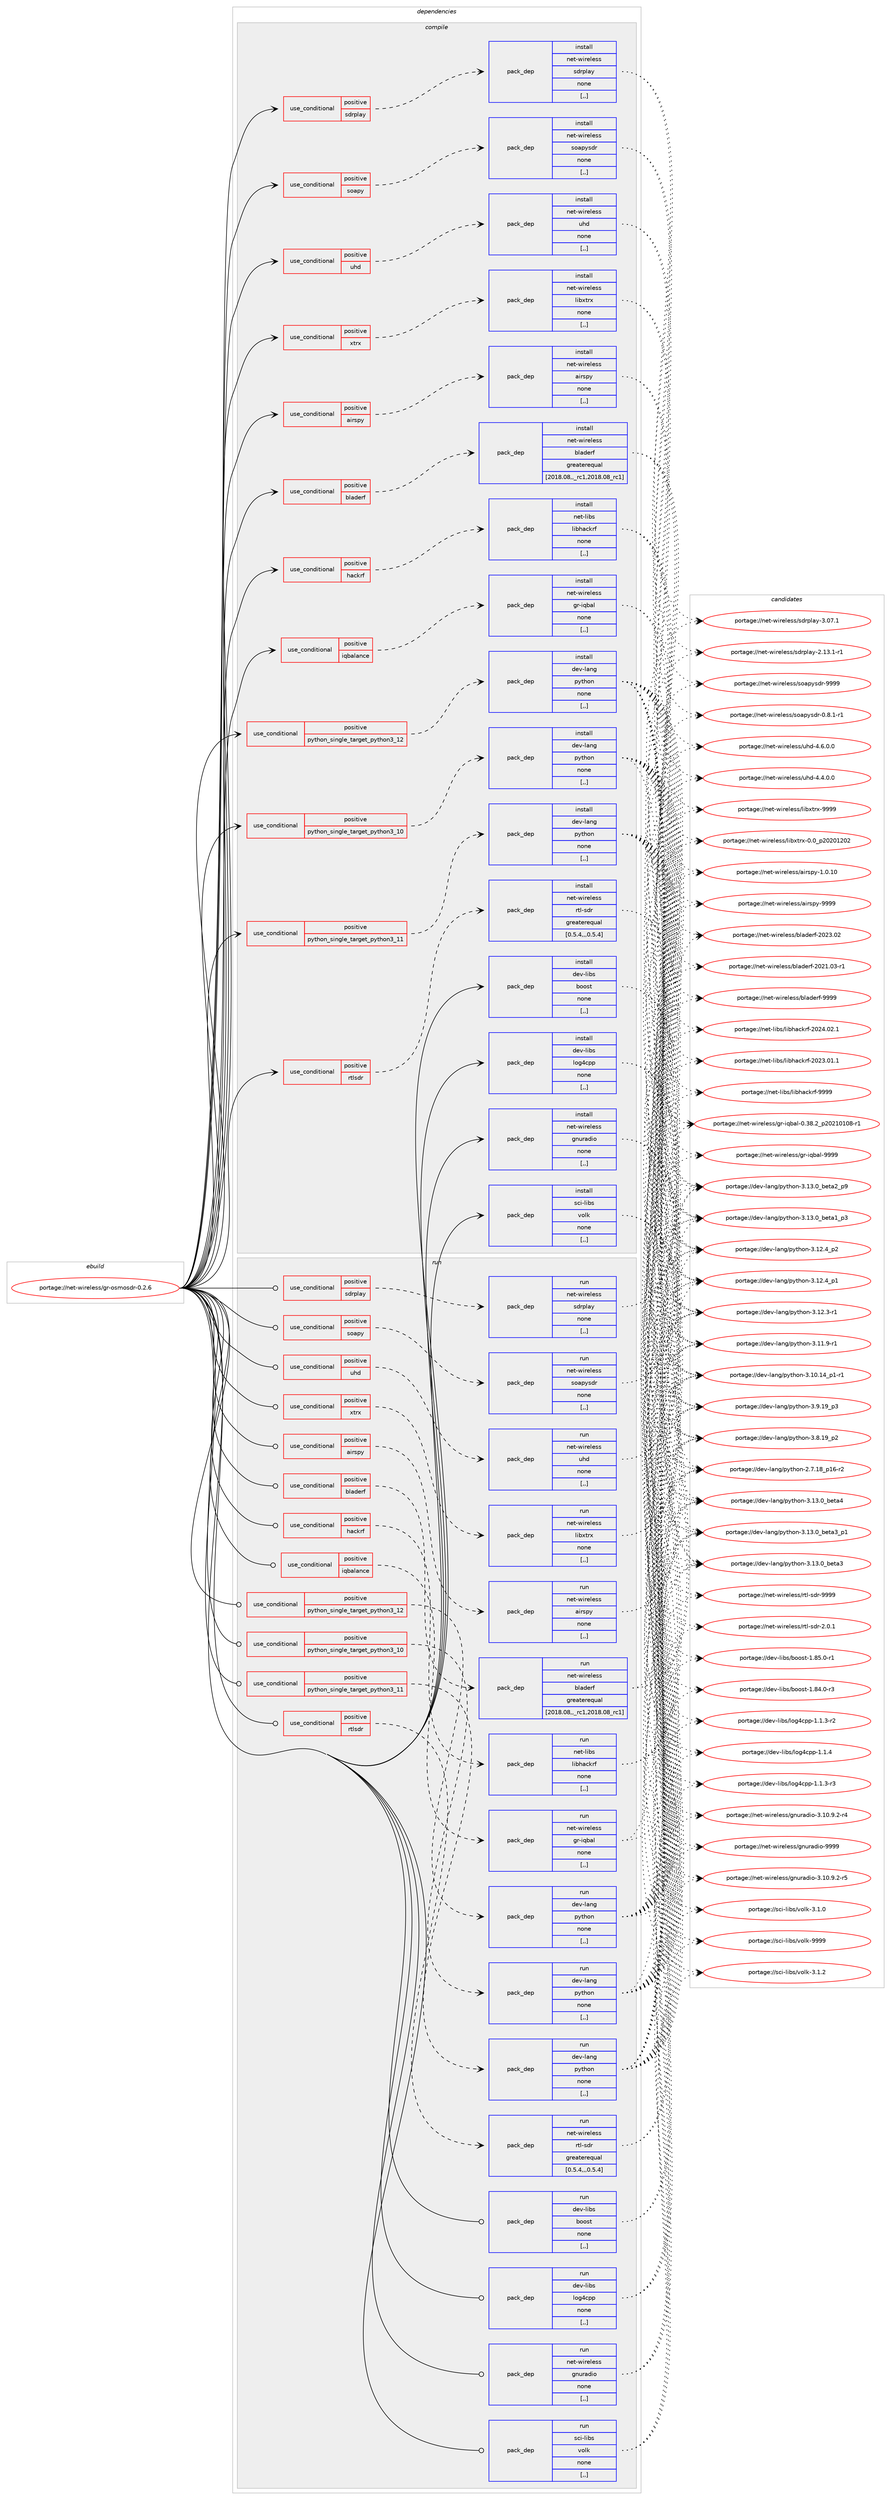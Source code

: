 digraph prolog {

# *************
# Graph options
# *************

newrank=true;
concentrate=true;
compound=true;
graph [rankdir=LR,fontname=Helvetica,fontsize=10,ranksep=1.5];#, ranksep=2.5, nodesep=0.2];
edge  [arrowhead=vee];
node  [fontname=Helvetica,fontsize=10];

# **********
# The ebuild
# **********

subgraph cluster_leftcol {
color=gray;
label=<<i>ebuild</i>>;
id [label="portage://net-wireless/gr-osmosdr-0.2.6", color=red, width=4, href="../net-wireless/gr-osmosdr-0.2.6.svg"];
}

# ****************
# The dependencies
# ****************

subgraph cluster_midcol {
color=gray;
label=<<i>dependencies</i>>;
subgraph cluster_compile {
fillcolor="#eeeeee";
style=filled;
label=<<i>compile</i>>;
subgraph cond103022 {
dependency388949 [label=<<TABLE BORDER="0" CELLBORDER="1" CELLSPACING="0" CELLPADDING="4"><TR><TD ROWSPAN="3" CELLPADDING="10">use_conditional</TD></TR><TR><TD>positive</TD></TR><TR><TD>airspy</TD></TR></TABLE>>, shape=none, color=red];
subgraph pack283136 {
dependency388950 [label=<<TABLE BORDER="0" CELLBORDER="1" CELLSPACING="0" CELLPADDING="4" WIDTH="220"><TR><TD ROWSPAN="6" CELLPADDING="30">pack_dep</TD></TR><TR><TD WIDTH="110">install</TD></TR><TR><TD>net-wireless</TD></TR><TR><TD>airspy</TD></TR><TR><TD>none</TD></TR><TR><TD>[,,]</TD></TR></TABLE>>, shape=none, color=blue];
}
dependency388949:e -> dependency388950:w [weight=20,style="dashed",arrowhead="vee"];
}
id:e -> dependency388949:w [weight=20,style="solid",arrowhead="vee"];
subgraph cond103023 {
dependency388951 [label=<<TABLE BORDER="0" CELLBORDER="1" CELLSPACING="0" CELLPADDING="4"><TR><TD ROWSPAN="3" CELLPADDING="10">use_conditional</TD></TR><TR><TD>positive</TD></TR><TR><TD>bladerf</TD></TR></TABLE>>, shape=none, color=red];
subgraph pack283137 {
dependency388952 [label=<<TABLE BORDER="0" CELLBORDER="1" CELLSPACING="0" CELLPADDING="4" WIDTH="220"><TR><TD ROWSPAN="6" CELLPADDING="30">pack_dep</TD></TR><TR><TD WIDTH="110">install</TD></TR><TR><TD>net-wireless</TD></TR><TR><TD>bladerf</TD></TR><TR><TD>greaterequal</TD></TR><TR><TD>[2018.08,,_rc1,2018.08_rc1]</TD></TR></TABLE>>, shape=none, color=blue];
}
dependency388951:e -> dependency388952:w [weight=20,style="dashed",arrowhead="vee"];
}
id:e -> dependency388951:w [weight=20,style="solid",arrowhead="vee"];
subgraph cond103024 {
dependency388953 [label=<<TABLE BORDER="0" CELLBORDER="1" CELLSPACING="0" CELLPADDING="4"><TR><TD ROWSPAN="3" CELLPADDING="10">use_conditional</TD></TR><TR><TD>positive</TD></TR><TR><TD>hackrf</TD></TR></TABLE>>, shape=none, color=red];
subgraph pack283138 {
dependency388954 [label=<<TABLE BORDER="0" CELLBORDER="1" CELLSPACING="0" CELLPADDING="4" WIDTH="220"><TR><TD ROWSPAN="6" CELLPADDING="30">pack_dep</TD></TR><TR><TD WIDTH="110">install</TD></TR><TR><TD>net-libs</TD></TR><TR><TD>libhackrf</TD></TR><TR><TD>none</TD></TR><TR><TD>[,,]</TD></TR></TABLE>>, shape=none, color=blue];
}
dependency388953:e -> dependency388954:w [weight=20,style="dashed",arrowhead="vee"];
}
id:e -> dependency388953:w [weight=20,style="solid",arrowhead="vee"];
subgraph cond103025 {
dependency388955 [label=<<TABLE BORDER="0" CELLBORDER="1" CELLSPACING="0" CELLPADDING="4"><TR><TD ROWSPAN="3" CELLPADDING="10">use_conditional</TD></TR><TR><TD>positive</TD></TR><TR><TD>iqbalance</TD></TR></TABLE>>, shape=none, color=red];
subgraph pack283139 {
dependency388956 [label=<<TABLE BORDER="0" CELLBORDER="1" CELLSPACING="0" CELLPADDING="4" WIDTH="220"><TR><TD ROWSPAN="6" CELLPADDING="30">pack_dep</TD></TR><TR><TD WIDTH="110">install</TD></TR><TR><TD>net-wireless</TD></TR><TR><TD>gr-iqbal</TD></TR><TR><TD>none</TD></TR><TR><TD>[,,]</TD></TR></TABLE>>, shape=none, color=blue];
}
dependency388955:e -> dependency388956:w [weight=20,style="dashed",arrowhead="vee"];
}
id:e -> dependency388955:w [weight=20,style="solid",arrowhead="vee"];
subgraph cond103026 {
dependency388957 [label=<<TABLE BORDER="0" CELLBORDER="1" CELLSPACING="0" CELLPADDING="4"><TR><TD ROWSPAN="3" CELLPADDING="10">use_conditional</TD></TR><TR><TD>positive</TD></TR><TR><TD>python_single_target_python3_10</TD></TR></TABLE>>, shape=none, color=red];
subgraph pack283140 {
dependency388958 [label=<<TABLE BORDER="0" CELLBORDER="1" CELLSPACING="0" CELLPADDING="4" WIDTH="220"><TR><TD ROWSPAN="6" CELLPADDING="30">pack_dep</TD></TR><TR><TD WIDTH="110">install</TD></TR><TR><TD>dev-lang</TD></TR><TR><TD>python</TD></TR><TR><TD>none</TD></TR><TR><TD>[,,]</TD></TR></TABLE>>, shape=none, color=blue];
}
dependency388957:e -> dependency388958:w [weight=20,style="dashed",arrowhead="vee"];
}
id:e -> dependency388957:w [weight=20,style="solid",arrowhead="vee"];
subgraph cond103027 {
dependency388959 [label=<<TABLE BORDER="0" CELLBORDER="1" CELLSPACING="0" CELLPADDING="4"><TR><TD ROWSPAN="3" CELLPADDING="10">use_conditional</TD></TR><TR><TD>positive</TD></TR><TR><TD>python_single_target_python3_11</TD></TR></TABLE>>, shape=none, color=red];
subgraph pack283141 {
dependency388960 [label=<<TABLE BORDER="0" CELLBORDER="1" CELLSPACING="0" CELLPADDING="4" WIDTH="220"><TR><TD ROWSPAN="6" CELLPADDING="30">pack_dep</TD></TR><TR><TD WIDTH="110">install</TD></TR><TR><TD>dev-lang</TD></TR><TR><TD>python</TD></TR><TR><TD>none</TD></TR><TR><TD>[,,]</TD></TR></TABLE>>, shape=none, color=blue];
}
dependency388959:e -> dependency388960:w [weight=20,style="dashed",arrowhead="vee"];
}
id:e -> dependency388959:w [weight=20,style="solid",arrowhead="vee"];
subgraph cond103028 {
dependency388961 [label=<<TABLE BORDER="0" CELLBORDER="1" CELLSPACING="0" CELLPADDING="4"><TR><TD ROWSPAN="3" CELLPADDING="10">use_conditional</TD></TR><TR><TD>positive</TD></TR><TR><TD>python_single_target_python3_12</TD></TR></TABLE>>, shape=none, color=red];
subgraph pack283142 {
dependency388962 [label=<<TABLE BORDER="0" CELLBORDER="1" CELLSPACING="0" CELLPADDING="4" WIDTH="220"><TR><TD ROWSPAN="6" CELLPADDING="30">pack_dep</TD></TR><TR><TD WIDTH="110">install</TD></TR><TR><TD>dev-lang</TD></TR><TR><TD>python</TD></TR><TR><TD>none</TD></TR><TR><TD>[,,]</TD></TR></TABLE>>, shape=none, color=blue];
}
dependency388961:e -> dependency388962:w [weight=20,style="dashed",arrowhead="vee"];
}
id:e -> dependency388961:w [weight=20,style="solid",arrowhead="vee"];
subgraph cond103029 {
dependency388963 [label=<<TABLE BORDER="0" CELLBORDER="1" CELLSPACING="0" CELLPADDING="4"><TR><TD ROWSPAN="3" CELLPADDING="10">use_conditional</TD></TR><TR><TD>positive</TD></TR><TR><TD>rtlsdr</TD></TR></TABLE>>, shape=none, color=red];
subgraph pack283143 {
dependency388964 [label=<<TABLE BORDER="0" CELLBORDER="1" CELLSPACING="0" CELLPADDING="4" WIDTH="220"><TR><TD ROWSPAN="6" CELLPADDING="30">pack_dep</TD></TR><TR><TD WIDTH="110">install</TD></TR><TR><TD>net-wireless</TD></TR><TR><TD>rtl-sdr</TD></TR><TR><TD>greaterequal</TD></TR><TR><TD>[0.5.4,,,0.5.4]</TD></TR></TABLE>>, shape=none, color=blue];
}
dependency388963:e -> dependency388964:w [weight=20,style="dashed",arrowhead="vee"];
}
id:e -> dependency388963:w [weight=20,style="solid",arrowhead="vee"];
subgraph cond103030 {
dependency388965 [label=<<TABLE BORDER="0" CELLBORDER="1" CELLSPACING="0" CELLPADDING="4"><TR><TD ROWSPAN="3" CELLPADDING="10">use_conditional</TD></TR><TR><TD>positive</TD></TR><TR><TD>sdrplay</TD></TR></TABLE>>, shape=none, color=red];
subgraph pack283144 {
dependency388966 [label=<<TABLE BORDER="0" CELLBORDER="1" CELLSPACING="0" CELLPADDING="4" WIDTH="220"><TR><TD ROWSPAN="6" CELLPADDING="30">pack_dep</TD></TR><TR><TD WIDTH="110">install</TD></TR><TR><TD>net-wireless</TD></TR><TR><TD>sdrplay</TD></TR><TR><TD>none</TD></TR><TR><TD>[,,]</TD></TR></TABLE>>, shape=none, color=blue];
}
dependency388965:e -> dependency388966:w [weight=20,style="dashed",arrowhead="vee"];
}
id:e -> dependency388965:w [weight=20,style="solid",arrowhead="vee"];
subgraph cond103031 {
dependency388967 [label=<<TABLE BORDER="0" CELLBORDER="1" CELLSPACING="0" CELLPADDING="4"><TR><TD ROWSPAN="3" CELLPADDING="10">use_conditional</TD></TR><TR><TD>positive</TD></TR><TR><TD>soapy</TD></TR></TABLE>>, shape=none, color=red];
subgraph pack283145 {
dependency388968 [label=<<TABLE BORDER="0" CELLBORDER="1" CELLSPACING="0" CELLPADDING="4" WIDTH="220"><TR><TD ROWSPAN="6" CELLPADDING="30">pack_dep</TD></TR><TR><TD WIDTH="110">install</TD></TR><TR><TD>net-wireless</TD></TR><TR><TD>soapysdr</TD></TR><TR><TD>none</TD></TR><TR><TD>[,,]</TD></TR></TABLE>>, shape=none, color=blue];
}
dependency388967:e -> dependency388968:w [weight=20,style="dashed",arrowhead="vee"];
}
id:e -> dependency388967:w [weight=20,style="solid",arrowhead="vee"];
subgraph cond103032 {
dependency388969 [label=<<TABLE BORDER="0" CELLBORDER="1" CELLSPACING="0" CELLPADDING="4"><TR><TD ROWSPAN="3" CELLPADDING="10">use_conditional</TD></TR><TR><TD>positive</TD></TR><TR><TD>uhd</TD></TR></TABLE>>, shape=none, color=red];
subgraph pack283146 {
dependency388970 [label=<<TABLE BORDER="0" CELLBORDER="1" CELLSPACING="0" CELLPADDING="4" WIDTH="220"><TR><TD ROWSPAN="6" CELLPADDING="30">pack_dep</TD></TR><TR><TD WIDTH="110">install</TD></TR><TR><TD>net-wireless</TD></TR><TR><TD>uhd</TD></TR><TR><TD>none</TD></TR><TR><TD>[,,]</TD></TR></TABLE>>, shape=none, color=blue];
}
dependency388969:e -> dependency388970:w [weight=20,style="dashed",arrowhead="vee"];
}
id:e -> dependency388969:w [weight=20,style="solid",arrowhead="vee"];
subgraph cond103033 {
dependency388971 [label=<<TABLE BORDER="0" CELLBORDER="1" CELLSPACING="0" CELLPADDING="4"><TR><TD ROWSPAN="3" CELLPADDING="10">use_conditional</TD></TR><TR><TD>positive</TD></TR><TR><TD>xtrx</TD></TR></TABLE>>, shape=none, color=red];
subgraph pack283147 {
dependency388972 [label=<<TABLE BORDER="0" CELLBORDER="1" CELLSPACING="0" CELLPADDING="4" WIDTH="220"><TR><TD ROWSPAN="6" CELLPADDING="30">pack_dep</TD></TR><TR><TD WIDTH="110">install</TD></TR><TR><TD>net-wireless</TD></TR><TR><TD>libxtrx</TD></TR><TR><TD>none</TD></TR><TR><TD>[,,]</TD></TR></TABLE>>, shape=none, color=blue];
}
dependency388971:e -> dependency388972:w [weight=20,style="dashed",arrowhead="vee"];
}
id:e -> dependency388971:w [weight=20,style="solid",arrowhead="vee"];
subgraph pack283148 {
dependency388973 [label=<<TABLE BORDER="0" CELLBORDER="1" CELLSPACING="0" CELLPADDING="4" WIDTH="220"><TR><TD ROWSPAN="6" CELLPADDING="30">pack_dep</TD></TR><TR><TD WIDTH="110">install</TD></TR><TR><TD>dev-libs</TD></TR><TR><TD>boost</TD></TR><TR><TD>none</TD></TR><TR><TD>[,,]</TD></TR></TABLE>>, shape=none, color=blue];
}
id:e -> dependency388973:w [weight=20,style="solid",arrowhead="vee"];
subgraph pack283149 {
dependency388974 [label=<<TABLE BORDER="0" CELLBORDER="1" CELLSPACING="0" CELLPADDING="4" WIDTH="220"><TR><TD ROWSPAN="6" CELLPADDING="30">pack_dep</TD></TR><TR><TD WIDTH="110">install</TD></TR><TR><TD>dev-libs</TD></TR><TR><TD>log4cpp</TD></TR><TR><TD>none</TD></TR><TR><TD>[,,]</TD></TR></TABLE>>, shape=none, color=blue];
}
id:e -> dependency388974:w [weight=20,style="solid",arrowhead="vee"];
subgraph pack283150 {
dependency388975 [label=<<TABLE BORDER="0" CELLBORDER="1" CELLSPACING="0" CELLPADDING="4" WIDTH="220"><TR><TD ROWSPAN="6" CELLPADDING="30">pack_dep</TD></TR><TR><TD WIDTH="110">install</TD></TR><TR><TD>net-wireless</TD></TR><TR><TD>gnuradio</TD></TR><TR><TD>none</TD></TR><TR><TD>[,,]</TD></TR></TABLE>>, shape=none, color=blue];
}
id:e -> dependency388975:w [weight=20,style="solid",arrowhead="vee"];
subgraph pack283151 {
dependency388976 [label=<<TABLE BORDER="0" CELLBORDER="1" CELLSPACING="0" CELLPADDING="4" WIDTH="220"><TR><TD ROWSPAN="6" CELLPADDING="30">pack_dep</TD></TR><TR><TD WIDTH="110">install</TD></TR><TR><TD>sci-libs</TD></TR><TR><TD>volk</TD></TR><TR><TD>none</TD></TR><TR><TD>[,,]</TD></TR></TABLE>>, shape=none, color=blue];
}
id:e -> dependency388976:w [weight=20,style="solid",arrowhead="vee"];
}
subgraph cluster_compileandrun {
fillcolor="#eeeeee";
style=filled;
label=<<i>compile and run</i>>;
}
subgraph cluster_run {
fillcolor="#eeeeee";
style=filled;
label=<<i>run</i>>;
subgraph cond103034 {
dependency388977 [label=<<TABLE BORDER="0" CELLBORDER="1" CELLSPACING="0" CELLPADDING="4"><TR><TD ROWSPAN="3" CELLPADDING="10">use_conditional</TD></TR><TR><TD>positive</TD></TR><TR><TD>airspy</TD></TR></TABLE>>, shape=none, color=red];
subgraph pack283152 {
dependency388978 [label=<<TABLE BORDER="0" CELLBORDER="1" CELLSPACING="0" CELLPADDING="4" WIDTH="220"><TR><TD ROWSPAN="6" CELLPADDING="30">pack_dep</TD></TR><TR><TD WIDTH="110">run</TD></TR><TR><TD>net-wireless</TD></TR><TR><TD>airspy</TD></TR><TR><TD>none</TD></TR><TR><TD>[,,]</TD></TR></TABLE>>, shape=none, color=blue];
}
dependency388977:e -> dependency388978:w [weight=20,style="dashed",arrowhead="vee"];
}
id:e -> dependency388977:w [weight=20,style="solid",arrowhead="odot"];
subgraph cond103035 {
dependency388979 [label=<<TABLE BORDER="0" CELLBORDER="1" CELLSPACING="0" CELLPADDING="4"><TR><TD ROWSPAN="3" CELLPADDING="10">use_conditional</TD></TR><TR><TD>positive</TD></TR><TR><TD>bladerf</TD></TR></TABLE>>, shape=none, color=red];
subgraph pack283153 {
dependency388980 [label=<<TABLE BORDER="0" CELLBORDER="1" CELLSPACING="0" CELLPADDING="4" WIDTH="220"><TR><TD ROWSPAN="6" CELLPADDING="30">pack_dep</TD></TR><TR><TD WIDTH="110">run</TD></TR><TR><TD>net-wireless</TD></TR><TR><TD>bladerf</TD></TR><TR><TD>greaterequal</TD></TR><TR><TD>[2018.08,,_rc1,2018.08_rc1]</TD></TR></TABLE>>, shape=none, color=blue];
}
dependency388979:e -> dependency388980:w [weight=20,style="dashed",arrowhead="vee"];
}
id:e -> dependency388979:w [weight=20,style="solid",arrowhead="odot"];
subgraph cond103036 {
dependency388981 [label=<<TABLE BORDER="0" CELLBORDER="1" CELLSPACING="0" CELLPADDING="4"><TR><TD ROWSPAN="3" CELLPADDING="10">use_conditional</TD></TR><TR><TD>positive</TD></TR><TR><TD>hackrf</TD></TR></TABLE>>, shape=none, color=red];
subgraph pack283154 {
dependency388982 [label=<<TABLE BORDER="0" CELLBORDER="1" CELLSPACING="0" CELLPADDING="4" WIDTH="220"><TR><TD ROWSPAN="6" CELLPADDING="30">pack_dep</TD></TR><TR><TD WIDTH="110">run</TD></TR><TR><TD>net-libs</TD></TR><TR><TD>libhackrf</TD></TR><TR><TD>none</TD></TR><TR><TD>[,,]</TD></TR></TABLE>>, shape=none, color=blue];
}
dependency388981:e -> dependency388982:w [weight=20,style="dashed",arrowhead="vee"];
}
id:e -> dependency388981:w [weight=20,style="solid",arrowhead="odot"];
subgraph cond103037 {
dependency388983 [label=<<TABLE BORDER="0" CELLBORDER="1" CELLSPACING="0" CELLPADDING="4"><TR><TD ROWSPAN="3" CELLPADDING="10">use_conditional</TD></TR><TR><TD>positive</TD></TR><TR><TD>iqbalance</TD></TR></TABLE>>, shape=none, color=red];
subgraph pack283155 {
dependency388984 [label=<<TABLE BORDER="0" CELLBORDER="1" CELLSPACING="0" CELLPADDING="4" WIDTH="220"><TR><TD ROWSPAN="6" CELLPADDING="30">pack_dep</TD></TR><TR><TD WIDTH="110">run</TD></TR><TR><TD>net-wireless</TD></TR><TR><TD>gr-iqbal</TD></TR><TR><TD>none</TD></TR><TR><TD>[,,]</TD></TR></TABLE>>, shape=none, color=blue];
}
dependency388983:e -> dependency388984:w [weight=20,style="dashed",arrowhead="vee"];
}
id:e -> dependency388983:w [weight=20,style="solid",arrowhead="odot"];
subgraph cond103038 {
dependency388985 [label=<<TABLE BORDER="0" CELLBORDER="1" CELLSPACING="0" CELLPADDING="4"><TR><TD ROWSPAN="3" CELLPADDING="10">use_conditional</TD></TR><TR><TD>positive</TD></TR><TR><TD>python_single_target_python3_10</TD></TR></TABLE>>, shape=none, color=red];
subgraph pack283156 {
dependency388986 [label=<<TABLE BORDER="0" CELLBORDER="1" CELLSPACING="0" CELLPADDING="4" WIDTH="220"><TR><TD ROWSPAN="6" CELLPADDING="30">pack_dep</TD></TR><TR><TD WIDTH="110">run</TD></TR><TR><TD>dev-lang</TD></TR><TR><TD>python</TD></TR><TR><TD>none</TD></TR><TR><TD>[,,]</TD></TR></TABLE>>, shape=none, color=blue];
}
dependency388985:e -> dependency388986:w [weight=20,style="dashed",arrowhead="vee"];
}
id:e -> dependency388985:w [weight=20,style="solid",arrowhead="odot"];
subgraph cond103039 {
dependency388987 [label=<<TABLE BORDER="0" CELLBORDER="1" CELLSPACING="0" CELLPADDING="4"><TR><TD ROWSPAN="3" CELLPADDING="10">use_conditional</TD></TR><TR><TD>positive</TD></TR><TR><TD>python_single_target_python3_11</TD></TR></TABLE>>, shape=none, color=red];
subgraph pack283157 {
dependency388988 [label=<<TABLE BORDER="0" CELLBORDER="1" CELLSPACING="0" CELLPADDING="4" WIDTH="220"><TR><TD ROWSPAN="6" CELLPADDING="30">pack_dep</TD></TR><TR><TD WIDTH="110">run</TD></TR><TR><TD>dev-lang</TD></TR><TR><TD>python</TD></TR><TR><TD>none</TD></TR><TR><TD>[,,]</TD></TR></TABLE>>, shape=none, color=blue];
}
dependency388987:e -> dependency388988:w [weight=20,style="dashed",arrowhead="vee"];
}
id:e -> dependency388987:w [weight=20,style="solid",arrowhead="odot"];
subgraph cond103040 {
dependency388989 [label=<<TABLE BORDER="0" CELLBORDER="1" CELLSPACING="0" CELLPADDING="4"><TR><TD ROWSPAN="3" CELLPADDING="10">use_conditional</TD></TR><TR><TD>positive</TD></TR><TR><TD>python_single_target_python3_12</TD></TR></TABLE>>, shape=none, color=red];
subgraph pack283158 {
dependency388990 [label=<<TABLE BORDER="0" CELLBORDER="1" CELLSPACING="0" CELLPADDING="4" WIDTH="220"><TR><TD ROWSPAN="6" CELLPADDING="30">pack_dep</TD></TR><TR><TD WIDTH="110">run</TD></TR><TR><TD>dev-lang</TD></TR><TR><TD>python</TD></TR><TR><TD>none</TD></TR><TR><TD>[,,]</TD></TR></TABLE>>, shape=none, color=blue];
}
dependency388989:e -> dependency388990:w [weight=20,style="dashed",arrowhead="vee"];
}
id:e -> dependency388989:w [weight=20,style="solid",arrowhead="odot"];
subgraph cond103041 {
dependency388991 [label=<<TABLE BORDER="0" CELLBORDER="1" CELLSPACING="0" CELLPADDING="4"><TR><TD ROWSPAN="3" CELLPADDING="10">use_conditional</TD></TR><TR><TD>positive</TD></TR><TR><TD>rtlsdr</TD></TR></TABLE>>, shape=none, color=red];
subgraph pack283159 {
dependency388992 [label=<<TABLE BORDER="0" CELLBORDER="1" CELLSPACING="0" CELLPADDING="4" WIDTH="220"><TR><TD ROWSPAN="6" CELLPADDING="30">pack_dep</TD></TR><TR><TD WIDTH="110">run</TD></TR><TR><TD>net-wireless</TD></TR><TR><TD>rtl-sdr</TD></TR><TR><TD>greaterequal</TD></TR><TR><TD>[0.5.4,,,0.5.4]</TD></TR></TABLE>>, shape=none, color=blue];
}
dependency388991:e -> dependency388992:w [weight=20,style="dashed",arrowhead="vee"];
}
id:e -> dependency388991:w [weight=20,style="solid",arrowhead="odot"];
subgraph cond103042 {
dependency388993 [label=<<TABLE BORDER="0" CELLBORDER="1" CELLSPACING="0" CELLPADDING="4"><TR><TD ROWSPAN="3" CELLPADDING="10">use_conditional</TD></TR><TR><TD>positive</TD></TR><TR><TD>sdrplay</TD></TR></TABLE>>, shape=none, color=red];
subgraph pack283160 {
dependency388994 [label=<<TABLE BORDER="0" CELLBORDER="1" CELLSPACING="0" CELLPADDING="4" WIDTH="220"><TR><TD ROWSPAN="6" CELLPADDING="30">pack_dep</TD></TR><TR><TD WIDTH="110">run</TD></TR><TR><TD>net-wireless</TD></TR><TR><TD>sdrplay</TD></TR><TR><TD>none</TD></TR><TR><TD>[,,]</TD></TR></TABLE>>, shape=none, color=blue];
}
dependency388993:e -> dependency388994:w [weight=20,style="dashed",arrowhead="vee"];
}
id:e -> dependency388993:w [weight=20,style="solid",arrowhead="odot"];
subgraph cond103043 {
dependency388995 [label=<<TABLE BORDER="0" CELLBORDER="1" CELLSPACING="0" CELLPADDING="4"><TR><TD ROWSPAN="3" CELLPADDING="10">use_conditional</TD></TR><TR><TD>positive</TD></TR><TR><TD>soapy</TD></TR></TABLE>>, shape=none, color=red];
subgraph pack283161 {
dependency388996 [label=<<TABLE BORDER="0" CELLBORDER="1" CELLSPACING="0" CELLPADDING="4" WIDTH="220"><TR><TD ROWSPAN="6" CELLPADDING="30">pack_dep</TD></TR><TR><TD WIDTH="110">run</TD></TR><TR><TD>net-wireless</TD></TR><TR><TD>soapysdr</TD></TR><TR><TD>none</TD></TR><TR><TD>[,,]</TD></TR></TABLE>>, shape=none, color=blue];
}
dependency388995:e -> dependency388996:w [weight=20,style="dashed",arrowhead="vee"];
}
id:e -> dependency388995:w [weight=20,style="solid",arrowhead="odot"];
subgraph cond103044 {
dependency388997 [label=<<TABLE BORDER="0" CELLBORDER="1" CELLSPACING="0" CELLPADDING="4"><TR><TD ROWSPAN="3" CELLPADDING="10">use_conditional</TD></TR><TR><TD>positive</TD></TR><TR><TD>uhd</TD></TR></TABLE>>, shape=none, color=red];
subgraph pack283162 {
dependency388998 [label=<<TABLE BORDER="0" CELLBORDER="1" CELLSPACING="0" CELLPADDING="4" WIDTH="220"><TR><TD ROWSPAN="6" CELLPADDING="30">pack_dep</TD></TR><TR><TD WIDTH="110">run</TD></TR><TR><TD>net-wireless</TD></TR><TR><TD>uhd</TD></TR><TR><TD>none</TD></TR><TR><TD>[,,]</TD></TR></TABLE>>, shape=none, color=blue];
}
dependency388997:e -> dependency388998:w [weight=20,style="dashed",arrowhead="vee"];
}
id:e -> dependency388997:w [weight=20,style="solid",arrowhead="odot"];
subgraph cond103045 {
dependency388999 [label=<<TABLE BORDER="0" CELLBORDER="1" CELLSPACING="0" CELLPADDING="4"><TR><TD ROWSPAN="3" CELLPADDING="10">use_conditional</TD></TR><TR><TD>positive</TD></TR><TR><TD>xtrx</TD></TR></TABLE>>, shape=none, color=red];
subgraph pack283163 {
dependency389000 [label=<<TABLE BORDER="0" CELLBORDER="1" CELLSPACING="0" CELLPADDING="4" WIDTH="220"><TR><TD ROWSPAN="6" CELLPADDING="30">pack_dep</TD></TR><TR><TD WIDTH="110">run</TD></TR><TR><TD>net-wireless</TD></TR><TR><TD>libxtrx</TD></TR><TR><TD>none</TD></TR><TR><TD>[,,]</TD></TR></TABLE>>, shape=none, color=blue];
}
dependency388999:e -> dependency389000:w [weight=20,style="dashed",arrowhead="vee"];
}
id:e -> dependency388999:w [weight=20,style="solid",arrowhead="odot"];
subgraph pack283164 {
dependency389001 [label=<<TABLE BORDER="0" CELLBORDER="1" CELLSPACING="0" CELLPADDING="4" WIDTH="220"><TR><TD ROWSPAN="6" CELLPADDING="30">pack_dep</TD></TR><TR><TD WIDTH="110">run</TD></TR><TR><TD>dev-libs</TD></TR><TR><TD>boost</TD></TR><TR><TD>none</TD></TR><TR><TD>[,,]</TD></TR></TABLE>>, shape=none, color=blue];
}
id:e -> dependency389001:w [weight=20,style="solid",arrowhead="odot"];
subgraph pack283165 {
dependency389002 [label=<<TABLE BORDER="0" CELLBORDER="1" CELLSPACING="0" CELLPADDING="4" WIDTH="220"><TR><TD ROWSPAN="6" CELLPADDING="30">pack_dep</TD></TR><TR><TD WIDTH="110">run</TD></TR><TR><TD>dev-libs</TD></TR><TR><TD>log4cpp</TD></TR><TR><TD>none</TD></TR><TR><TD>[,,]</TD></TR></TABLE>>, shape=none, color=blue];
}
id:e -> dependency389002:w [weight=20,style="solid",arrowhead="odot"];
subgraph pack283166 {
dependency389003 [label=<<TABLE BORDER="0" CELLBORDER="1" CELLSPACING="0" CELLPADDING="4" WIDTH="220"><TR><TD ROWSPAN="6" CELLPADDING="30">pack_dep</TD></TR><TR><TD WIDTH="110">run</TD></TR><TR><TD>net-wireless</TD></TR><TR><TD>gnuradio</TD></TR><TR><TD>none</TD></TR><TR><TD>[,,]</TD></TR></TABLE>>, shape=none, color=blue];
}
id:e -> dependency389003:w [weight=20,style="solid",arrowhead="odot"];
subgraph pack283167 {
dependency389004 [label=<<TABLE BORDER="0" CELLBORDER="1" CELLSPACING="0" CELLPADDING="4" WIDTH="220"><TR><TD ROWSPAN="6" CELLPADDING="30">pack_dep</TD></TR><TR><TD WIDTH="110">run</TD></TR><TR><TD>sci-libs</TD></TR><TR><TD>volk</TD></TR><TR><TD>none</TD></TR><TR><TD>[,,]</TD></TR></TABLE>>, shape=none, color=blue];
}
id:e -> dependency389004:w [weight=20,style="solid",arrowhead="odot"];
}
}

# **************
# The candidates
# **************

subgraph cluster_choices {
rank=same;
color=gray;
label=<<i>candidates</i>>;

subgraph choice283136 {
color=black;
nodesep=1;
choice1101011164511910511410110810111511547971051141151121214557575757 [label="portage://net-wireless/airspy-9999", color=red, width=4,href="../net-wireless/airspy-9999.svg"];
choice11010111645119105114101108101115115479710511411511212145494648464948 [label="portage://net-wireless/airspy-1.0.10", color=red, width=4,href="../net-wireless/airspy-1.0.10.svg"];
dependency388950:e -> choice1101011164511910511410110810111511547971051141151121214557575757:w [style=dotted,weight="100"];
dependency388950:e -> choice11010111645119105114101108101115115479710511411511212145494648464948:w [style=dotted,weight="100"];
}
subgraph choice283137 {
color=black;
nodesep=1;
choice110101116451191051141011081011151154798108971001011141024557575757 [label="portage://net-wireless/bladerf-9999", color=red, width=4,href="../net-wireless/bladerf-9999.svg"];
choice110101116451191051141011081011151154798108971001011141024550485051464850 [label="portage://net-wireless/bladerf-2023.02", color=red, width=4,href="../net-wireless/bladerf-2023.02.svg"];
choice1101011164511910511410110810111511547981089710010111410245504850494648514511449 [label="portage://net-wireless/bladerf-2021.03-r1", color=red, width=4,href="../net-wireless/bladerf-2021.03-r1.svg"];
dependency388952:e -> choice110101116451191051141011081011151154798108971001011141024557575757:w [style=dotted,weight="100"];
dependency388952:e -> choice110101116451191051141011081011151154798108971001011141024550485051464850:w [style=dotted,weight="100"];
dependency388952:e -> choice1101011164511910511410110810111511547981089710010111410245504850494648514511449:w [style=dotted,weight="100"];
}
subgraph choice283138 {
color=black;
nodesep=1;
choice1101011164510810598115471081059810497991071141024557575757 [label="portage://net-libs/libhackrf-9999", color=red, width=4,href="../net-libs/libhackrf-9999.svg"];
choice11010111645108105981154710810598104979910711410245504850524648504649 [label="portage://net-libs/libhackrf-2024.02.1", color=red, width=4,href="../net-libs/libhackrf-2024.02.1.svg"];
choice11010111645108105981154710810598104979910711410245504850514648494649 [label="portage://net-libs/libhackrf-2023.01.1", color=red, width=4,href="../net-libs/libhackrf-2023.01.1.svg"];
dependency388954:e -> choice1101011164510810598115471081059810497991071141024557575757:w [style=dotted,weight="100"];
dependency388954:e -> choice11010111645108105981154710810598104979910711410245504850524648504649:w [style=dotted,weight="100"];
dependency388954:e -> choice11010111645108105981154710810598104979910711410245504850514648494649:w [style=dotted,weight="100"];
}
subgraph choice283139 {
color=black;
nodesep=1;
choice11010111645119105114101108101115115471031144510511398971084557575757 [label="portage://net-wireless/gr-iqbal-9999", color=red, width=4,href="../net-wireless/gr-iqbal-9999.svg"];
choice1101011164511910511410110810111511547103114451051139897108454846515646509511250485049484948564511449 [label="portage://net-wireless/gr-iqbal-0.38.2_p20210108-r1", color=red, width=4,href="../net-wireless/gr-iqbal-0.38.2_p20210108-r1.svg"];
dependency388956:e -> choice11010111645119105114101108101115115471031144510511398971084557575757:w [style=dotted,weight="100"];
dependency388956:e -> choice1101011164511910511410110810111511547103114451051139897108454846515646509511250485049484948564511449:w [style=dotted,weight="100"];
}
subgraph choice283140 {
color=black;
nodesep=1;
choice1001011184510897110103471121211161041111104551464951464895981011169752 [label="portage://dev-lang/python-3.13.0_beta4", color=red, width=4,href="../dev-lang/python-3.13.0_beta4.svg"];
choice10010111845108971101034711212111610411111045514649514648959810111697519511249 [label="portage://dev-lang/python-3.13.0_beta3_p1", color=red, width=4,href="../dev-lang/python-3.13.0_beta3_p1.svg"];
choice1001011184510897110103471121211161041111104551464951464895981011169751 [label="portage://dev-lang/python-3.13.0_beta3", color=red, width=4,href="../dev-lang/python-3.13.0_beta3.svg"];
choice10010111845108971101034711212111610411111045514649514648959810111697509511257 [label="portage://dev-lang/python-3.13.0_beta2_p9", color=red, width=4,href="../dev-lang/python-3.13.0_beta2_p9.svg"];
choice10010111845108971101034711212111610411111045514649514648959810111697499511251 [label="portage://dev-lang/python-3.13.0_beta1_p3", color=red, width=4,href="../dev-lang/python-3.13.0_beta1_p3.svg"];
choice100101118451089711010347112121116104111110455146495046529511250 [label="portage://dev-lang/python-3.12.4_p2", color=red, width=4,href="../dev-lang/python-3.12.4_p2.svg"];
choice100101118451089711010347112121116104111110455146495046529511249 [label="portage://dev-lang/python-3.12.4_p1", color=red, width=4,href="../dev-lang/python-3.12.4_p1.svg"];
choice100101118451089711010347112121116104111110455146495046514511449 [label="portage://dev-lang/python-3.12.3-r1", color=red, width=4,href="../dev-lang/python-3.12.3-r1.svg"];
choice100101118451089711010347112121116104111110455146494946574511449 [label="portage://dev-lang/python-3.11.9-r1", color=red, width=4,href="../dev-lang/python-3.11.9-r1.svg"];
choice100101118451089711010347112121116104111110455146494846495295112494511449 [label="portage://dev-lang/python-3.10.14_p1-r1", color=red, width=4,href="../dev-lang/python-3.10.14_p1-r1.svg"];
choice100101118451089711010347112121116104111110455146574649579511251 [label="portage://dev-lang/python-3.9.19_p3", color=red, width=4,href="../dev-lang/python-3.9.19_p3.svg"];
choice100101118451089711010347112121116104111110455146564649579511250 [label="portage://dev-lang/python-3.8.19_p2", color=red, width=4,href="../dev-lang/python-3.8.19_p2.svg"];
choice100101118451089711010347112121116104111110455046554649569511249544511450 [label="portage://dev-lang/python-2.7.18_p16-r2", color=red, width=4,href="../dev-lang/python-2.7.18_p16-r2.svg"];
dependency388958:e -> choice1001011184510897110103471121211161041111104551464951464895981011169752:w [style=dotted,weight="100"];
dependency388958:e -> choice10010111845108971101034711212111610411111045514649514648959810111697519511249:w [style=dotted,weight="100"];
dependency388958:e -> choice1001011184510897110103471121211161041111104551464951464895981011169751:w [style=dotted,weight="100"];
dependency388958:e -> choice10010111845108971101034711212111610411111045514649514648959810111697509511257:w [style=dotted,weight="100"];
dependency388958:e -> choice10010111845108971101034711212111610411111045514649514648959810111697499511251:w [style=dotted,weight="100"];
dependency388958:e -> choice100101118451089711010347112121116104111110455146495046529511250:w [style=dotted,weight="100"];
dependency388958:e -> choice100101118451089711010347112121116104111110455146495046529511249:w [style=dotted,weight="100"];
dependency388958:e -> choice100101118451089711010347112121116104111110455146495046514511449:w [style=dotted,weight="100"];
dependency388958:e -> choice100101118451089711010347112121116104111110455146494946574511449:w [style=dotted,weight="100"];
dependency388958:e -> choice100101118451089711010347112121116104111110455146494846495295112494511449:w [style=dotted,weight="100"];
dependency388958:e -> choice100101118451089711010347112121116104111110455146574649579511251:w [style=dotted,weight="100"];
dependency388958:e -> choice100101118451089711010347112121116104111110455146564649579511250:w [style=dotted,weight="100"];
dependency388958:e -> choice100101118451089711010347112121116104111110455046554649569511249544511450:w [style=dotted,weight="100"];
}
subgraph choice283141 {
color=black;
nodesep=1;
choice1001011184510897110103471121211161041111104551464951464895981011169752 [label="portage://dev-lang/python-3.13.0_beta4", color=red, width=4,href="../dev-lang/python-3.13.0_beta4.svg"];
choice10010111845108971101034711212111610411111045514649514648959810111697519511249 [label="portage://dev-lang/python-3.13.0_beta3_p1", color=red, width=4,href="../dev-lang/python-3.13.0_beta3_p1.svg"];
choice1001011184510897110103471121211161041111104551464951464895981011169751 [label="portage://dev-lang/python-3.13.0_beta3", color=red, width=4,href="../dev-lang/python-3.13.0_beta3.svg"];
choice10010111845108971101034711212111610411111045514649514648959810111697509511257 [label="portage://dev-lang/python-3.13.0_beta2_p9", color=red, width=4,href="../dev-lang/python-3.13.0_beta2_p9.svg"];
choice10010111845108971101034711212111610411111045514649514648959810111697499511251 [label="portage://dev-lang/python-3.13.0_beta1_p3", color=red, width=4,href="../dev-lang/python-3.13.0_beta1_p3.svg"];
choice100101118451089711010347112121116104111110455146495046529511250 [label="portage://dev-lang/python-3.12.4_p2", color=red, width=4,href="../dev-lang/python-3.12.4_p2.svg"];
choice100101118451089711010347112121116104111110455146495046529511249 [label="portage://dev-lang/python-3.12.4_p1", color=red, width=4,href="../dev-lang/python-3.12.4_p1.svg"];
choice100101118451089711010347112121116104111110455146495046514511449 [label="portage://dev-lang/python-3.12.3-r1", color=red, width=4,href="../dev-lang/python-3.12.3-r1.svg"];
choice100101118451089711010347112121116104111110455146494946574511449 [label="portage://dev-lang/python-3.11.9-r1", color=red, width=4,href="../dev-lang/python-3.11.9-r1.svg"];
choice100101118451089711010347112121116104111110455146494846495295112494511449 [label="portage://dev-lang/python-3.10.14_p1-r1", color=red, width=4,href="../dev-lang/python-3.10.14_p1-r1.svg"];
choice100101118451089711010347112121116104111110455146574649579511251 [label="portage://dev-lang/python-3.9.19_p3", color=red, width=4,href="../dev-lang/python-3.9.19_p3.svg"];
choice100101118451089711010347112121116104111110455146564649579511250 [label="portage://dev-lang/python-3.8.19_p2", color=red, width=4,href="../dev-lang/python-3.8.19_p2.svg"];
choice100101118451089711010347112121116104111110455046554649569511249544511450 [label="portage://dev-lang/python-2.7.18_p16-r2", color=red, width=4,href="../dev-lang/python-2.7.18_p16-r2.svg"];
dependency388960:e -> choice1001011184510897110103471121211161041111104551464951464895981011169752:w [style=dotted,weight="100"];
dependency388960:e -> choice10010111845108971101034711212111610411111045514649514648959810111697519511249:w [style=dotted,weight="100"];
dependency388960:e -> choice1001011184510897110103471121211161041111104551464951464895981011169751:w [style=dotted,weight="100"];
dependency388960:e -> choice10010111845108971101034711212111610411111045514649514648959810111697509511257:w [style=dotted,weight="100"];
dependency388960:e -> choice10010111845108971101034711212111610411111045514649514648959810111697499511251:w [style=dotted,weight="100"];
dependency388960:e -> choice100101118451089711010347112121116104111110455146495046529511250:w [style=dotted,weight="100"];
dependency388960:e -> choice100101118451089711010347112121116104111110455146495046529511249:w [style=dotted,weight="100"];
dependency388960:e -> choice100101118451089711010347112121116104111110455146495046514511449:w [style=dotted,weight="100"];
dependency388960:e -> choice100101118451089711010347112121116104111110455146494946574511449:w [style=dotted,weight="100"];
dependency388960:e -> choice100101118451089711010347112121116104111110455146494846495295112494511449:w [style=dotted,weight="100"];
dependency388960:e -> choice100101118451089711010347112121116104111110455146574649579511251:w [style=dotted,weight="100"];
dependency388960:e -> choice100101118451089711010347112121116104111110455146564649579511250:w [style=dotted,weight="100"];
dependency388960:e -> choice100101118451089711010347112121116104111110455046554649569511249544511450:w [style=dotted,weight="100"];
}
subgraph choice283142 {
color=black;
nodesep=1;
choice1001011184510897110103471121211161041111104551464951464895981011169752 [label="portage://dev-lang/python-3.13.0_beta4", color=red, width=4,href="../dev-lang/python-3.13.0_beta4.svg"];
choice10010111845108971101034711212111610411111045514649514648959810111697519511249 [label="portage://dev-lang/python-3.13.0_beta3_p1", color=red, width=4,href="../dev-lang/python-3.13.0_beta3_p1.svg"];
choice1001011184510897110103471121211161041111104551464951464895981011169751 [label="portage://dev-lang/python-3.13.0_beta3", color=red, width=4,href="../dev-lang/python-3.13.0_beta3.svg"];
choice10010111845108971101034711212111610411111045514649514648959810111697509511257 [label="portage://dev-lang/python-3.13.0_beta2_p9", color=red, width=4,href="../dev-lang/python-3.13.0_beta2_p9.svg"];
choice10010111845108971101034711212111610411111045514649514648959810111697499511251 [label="portage://dev-lang/python-3.13.0_beta1_p3", color=red, width=4,href="../dev-lang/python-3.13.0_beta1_p3.svg"];
choice100101118451089711010347112121116104111110455146495046529511250 [label="portage://dev-lang/python-3.12.4_p2", color=red, width=4,href="../dev-lang/python-3.12.4_p2.svg"];
choice100101118451089711010347112121116104111110455146495046529511249 [label="portage://dev-lang/python-3.12.4_p1", color=red, width=4,href="../dev-lang/python-3.12.4_p1.svg"];
choice100101118451089711010347112121116104111110455146495046514511449 [label="portage://dev-lang/python-3.12.3-r1", color=red, width=4,href="../dev-lang/python-3.12.3-r1.svg"];
choice100101118451089711010347112121116104111110455146494946574511449 [label="portage://dev-lang/python-3.11.9-r1", color=red, width=4,href="../dev-lang/python-3.11.9-r1.svg"];
choice100101118451089711010347112121116104111110455146494846495295112494511449 [label="portage://dev-lang/python-3.10.14_p1-r1", color=red, width=4,href="../dev-lang/python-3.10.14_p1-r1.svg"];
choice100101118451089711010347112121116104111110455146574649579511251 [label="portage://dev-lang/python-3.9.19_p3", color=red, width=4,href="../dev-lang/python-3.9.19_p3.svg"];
choice100101118451089711010347112121116104111110455146564649579511250 [label="portage://dev-lang/python-3.8.19_p2", color=red, width=4,href="../dev-lang/python-3.8.19_p2.svg"];
choice100101118451089711010347112121116104111110455046554649569511249544511450 [label="portage://dev-lang/python-2.7.18_p16-r2", color=red, width=4,href="../dev-lang/python-2.7.18_p16-r2.svg"];
dependency388962:e -> choice1001011184510897110103471121211161041111104551464951464895981011169752:w [style=dotted,weight="100"];
dependency388962:e -> choice10010111845108971101034711212111610411111045514649514648959810111697519511249:w [style=dotted,weight="100"];
dependency388962:e -> choice1001011184510897110103471121211161041111104551464951464895981011169751:w [style=dotted,weight="100"];
dependency388962:e -> choice10010111845108971101034711212111610411111045514649514648959810111697509511257:w [style=dotted,weight="100"];
dependency388962:e -> choice10010111845108971101034711212111610411111045514649514648959810111697499511251:w [style=dotted,weight="100"];
dependency388962:e -> choice100101118451089711010347112121116104111110455146495046529511250:w [style=dotted,weight="100"];
dependency388962:e -> choice100101118451089711010347112121116104111110455146495046529511249:w [style=dotted,weight="100"];
dependency388962:e -> choice100101118451089711010347112121116104111110455146495046514511449:w [style=dotted,weight="100"];
dependency388962:e -> choice100101118451089711010347112121116104111110455146494946574511449:w [style=dotted,weight="100"];
dependency388962:e -> choice100101118451089711010347112121116104111110455146494846495295112494511449:w [style=dotted,weight="100"];
dependency388962:e -> choice100101118451089711010347112121116104111110455146574649579511251:w [style=dotted,weight="100"];
dependency388962:e -> choice100101118451089711010347112121116104111110455146564649579511250:w [style=dotted,weight="100"];
dependency388962:e -> choice100101118451089711010347112121116104111110455046554649569511249544511450:w [style=dotted,weight="100"];
}
subgraph choice283143 {
color=black;
nodesep=1;
choice1101011164511910511410110810111511547114116108451151001144557575757 [label="portage://net-wireless/rtl-sdr-9999", color=red, width=4,href="../net-wireless/rtl-sdr-9999.svg"];
choice110101116451191051141011081011151154711411610845115100114455046484649 [label="portage://net-wireless/rtl-sdr-2.0.1", color=red, width=4,href="../net-wireless/rtl-sdr-2.0.1.svg"];
dependency388964:e -> choice1101011164511910511410110810111511547114116108451151001144557575757:w [style=dotted,weight="100"];
dependency388964:e -> choice110101116451191051141011081011151154711411610845115100114455046484649:w [style=dotted,weight="100"];
}
subgraph choice283144 {
color=black;
nodesep=1;
choice11010111645119105114101108101115115471151001141121089712145514648554649 [label="portage://net-wireless/sdrplay-3.07.1", color=red, width=4,href="../net-wireless/sdrplay-3.07.1.svg"];
choice110101116451191051141011081011151154711510011411210897121455046495146494511449 [label="portage://net-wireless/sdrplay-2.13.1-r1", color=red, width=4,href="../net-wireless/sdrplay-2.13.1-r1.svg"];
dependency388966:e -> choice11010111645119105114101108101115115471151001141121089712145514648554649:w [style=dotted,weight="100"];
dependency388966:e -> choice110101116451191051141011081011151154711510011411210897121455046495146494511449:w [style=dotted,weight="100"];
}
subgraph choice283145 {
color=black;
nodesep=1;
choice1101011164511910511410110810111511547115111971121211151001144557575757 [label="portage://net-wireless/soapysdr-9999", color=red, width=4,href="../net-wireless/soapysdr-9999.svg"];
choice1101011164511910511410110810111511547115111971121211151001144548465646494511449 [label="portage://net-wireless/soapysdr-0.8.1-r1", color=red, width=4,href="../net-wireless/soapysdr-0.8.1-r1.svg"];
dependency388968:e -> choice1101011164511910511410110810111511547115111971121211151001144557575757:w [style=dotted,weight="100"];
dependency388968:e -> choice1101011164511910511410110810111511547115111971121211151001144548465646494511449:w [style=dotted,weight="100"];
}
subgraph choice283146 {
color=black;
nodesep=1;
choice11010111645119105114101108101115115471171041004552465446484648 [label="portage://net-wireless/uhd-4.6.0.0", color=red, width=4,href="../net-wireless/uhd-4.6.0.0.svg"];
choice11010111645119105114101108101115115471171041004552465246484648 [label="portage://net-wireless/uhd-4.4.0.0", color=red, width=4,href="../net-wireless/uhd-4.4.0.0.svg"];
dependency388970:e -> choice11010111645119105114101108101115115471171041004552465446484648:w [style=dotted,weight="100"];
dependency388970:e -> choice11010111645119105114101108101115115471171041004552465246484648:w [style=dotted,weight="100"];
}
subgraph choice283147 {
color=black;
nodesep=1;
choice1101011164511910511410110810111511547108105981201161141204557575757 [label="portage://net-wireless/libxtrx-9999", color=red, width=4,href="../net-wireless/libxtrx-9999.svg"];
choice11010111645119105114101108101115115471081059812011611412045484648951125048504849504850 [label="portage://net-wireless/libxtrx-0.0_p20201202", color=red, width=4,href="../net-wireless/libxtrx-0.0_p20201202.svg"];
dependency388972:e -> choice1101011164511910511410110810111511547108105981201161141204557575757:w [style=dotted,weight="100"];
dependency388972:e -> choice11010111645119105114101108101115115471081059812011611412045484648951125048504849504850:w [style=dotted,weight="100"];
}
subgraph choice283148 {
color=black;
nodesep=1;
choice10010111845108105981154798111111115116454946565346484511449 [label="portage://dev-libs/boost-1.85.0-r1", color=red, width=4,href="../dev-libs/boost-1.85.0-r1.svg"];
choice10010111845108105981154798111111115116454946565246484511451 [label="portage://dev-libs/boost-1.84.0-r3", color=red, width=4,href="../dev-libs/boost-1.84.0-r3.svg"];
dependency388973:e -> choice10010111845108105981154798111111115116454946565346484511449:w [style=dotted,weight="100"];
dependency388973:e -> choice10010111845108105981154798111111115116454946565246484511451:w [style=dotted,weight="100"];
}
subgraph choice283149 {
color=black;
nodesep=1;
choice1001011184510810598115471081111035299112112454946494652 [label="portage://dev-libs/log4cpp-1.1.4", color=red, width=4,href="../dev-libs/log4cpp-1.1.4.svg"];
choice10010111845108105981154710811110352991121124549464946514511451 [label="portage://dev-libs/log4cpp-1.1.3-r3", color=red, width=4,href="../dev-libs/log4cpp-1.1.3-r3.svg"];
choice10010111845108105981154710811110352991121124549464946514511450 [label="portage://dev-libs/log4cpp-1.1.3-r2", color=red, width=4,href="../dev-libs/log4cpp-1.1.3-r2.svg"];
dependency388974:e -> choice1001011184510810598115471081111035299112112454946494652:w [style=dotted,weight="100"];
dependency388974:e -> choice10010111845108105981154710811110352991121124549464946514511451:w [style=dotted,weight="100"];
dependency388974:e -> choice10010111845108105981154710811110352991121124549464946514511450:w [style=dotted,weight="100"];
}
subgraph choice283150 {
color=black;
nodesep=1;
choice1101011164511910511410110810111511547103110117114971001051114557575757 [label="portage://net-wireless/gnuradio-9999", color=red, width=4,href="../net-wireless/gnuradio-9999.svg"];
choice1101011164511910511410110810111511547103110117114971001051114551464948465746504511453 [label="portage://net-wireless/gnuradio-3.10.9.2-r5", color=red, width=4,href="../net-wireless/gnuradio-3.10.9.2-r5.svg"];
choice1101011164511910511410110810111511547103110117114971001051114551464948465746504511452 [label="portage://net-wireless/gnuradio-3.10.9.2-r4", color=red, width=4,href="../net-wireless/gnuradio-3.10.9.2-r4.svg"];
dependency388975:e -> choice1101011164511910511410110810111511547103110117114971001051114557575757:w [style=dotted,weight="100"];
dependency388975:e -> choice1101011164511910511410110810111511547103110117114971001051114551464948465746504511453:w [style=dotted,weight="100"];
dependency388975:e -> choice1101011164511910511410110810111511547103110117114971001051114551464948465746504511452:w [style=dotted,weight="100"];
}
subgraph choice283151 {
color=black;
nodesep=1;
choice115991054510810598115471181111081074557575757 [label="portage://sci-libs/volk-9999", color=red, width=4,href="../sci-libs/volk-9999.svg"];
choice11599105451081059811547118111108107455146494650 [label="portage://sci-libs/volk-3.1.2", color=red, width=4,href="../sci-libs/volk-3.1.2.svg"];
choice11599105451081059811547118111108107455146494648 [label="portage://sci-libs/volk-3.1.0", color=red, width=4,href="../sci-libs/volk-3.1.0.svg"];
dependency388976:e -> choice115991054510810598115471181111081074557575757:w [style=dotted,weight="100"];
dependency388976:e -> choice11599105451081059811547118111108107455146494650:w [style=dotted,weight="100"];
dependency388976:e -> choice11599105451081059811547118111108107455146494648:w [style=dotted,weight="100"];
}
subgraph choice283152 {
color=black;
nodesep=1;
choice1101011164511910511410110810111511547971051141151121214557575757 [label="portage://net-wireless/airspy-9999", color=red, width=4,href="../net-wireless/airspy-9999.svg"];
choice11010111645119105114101108101115115479710511411511212145494648464948 [label="portage://net-wireless/airspy-1.0.10", color=red, width=4,href="../net-wireless/airspy-1.0.10.svg"];
dependency388978:e -> choice1101011164511910511410110810111511547971051141151121214557575757:w [style=dotted,weight="100"];
dependency388978:e -> choice11010111645119105114101108101115115479710511411511212145494648464948:w [style=dotted,weight="100"];
}
subgraph choice283153 {
color=black;
nodesep=1;
choice110101116451191051141011081011151154798108971001011141024557575757 [label="portage://net-wireless/bladerf-9999", color=red, width=4,href="../net-wireless/bladerf-9999.svg"];
choice110101116451191051141011081011151154798108971001011141024550485051464850 [label="portage://net-wireless/bladerf-2023.02", color=red, width=4,href="../net-wireless/bladerf-2023.02.svg"];
choice1101011164511910511410110810111511547981089710010111410245504850494648514511449 [label="portage://net-wireless/bladerf-2021.03-r1", color=red, width=4,href="../net-wireless/bladerf-2021.03-r1.svg"];
dependency388980:e -> choice110101116451191051141011081011151154798108971001011141024557575757:w [style=dotted,weight="100"];
dependency388980:e -> choice110101116451191051141011081011151154798108971001011141024550485051464850:w [style=dotted,weight="100"];
dependency388980:e -> choice1101011164511910511410110810111511547981089710010111410245504850494648514511449:w [style=dotted,weight="100"];
}
subgraph choice283154 {
color=black;
nodesep=1;
choice1101011164510810598115471081059810497991071141024557575757 [label="portage://net-libs/libhackrf-9999", color=red, width=4,href="../net-libs/libhackrf-9999.svg"];
choice11010111645108105981154710810598104979910711410245504850524648504649 [label="portage://net-libs/libhackrf-2024.02.1", color=red, width=4,href="../net-libs/libhackrf-2024.02.1.svg"];
choice11010111645108105981154710810598104979910711410245504850514648494649 [label="portage://net-libs/libhackrf-2023.01.1", color=red, width=4,href="../net-libs/libhackrf-2023.01.1.svg"];
dependency388982:e -> choice1101011164510810598115471081059810497991071141024557575757:w [style=dotted,weight="100"];
dependency388982:e -> choice11010111645108105981154710810598104979910711410245504850524648504649:w [style=dotted,weight="100"];
dependency388982:e -> choice11010111645108105981154710810598104979910711410245504850514648494649:w [style=dotted,weight="100"];
}
subgraph choice283155 {
color=black;
nodesep=1;
choice11010111645119105114101108101115115471031144510511398971084557575757 [label="portage://net-wireless/gr-iqbal-9999", color=red, width=4,href="../net-wireless/gr-iqbal-9999.svg"];
choice1101011164511910511410110810111511547103114451051139897108454846515646509511250485049484948564511449 [label="portage://net-wireless/gr-iqbal-0.38.2_p20210108-r1", color=red, width=4,href="../net-wireless/gr-iqbal-0.38.2_p20210108-r1.svg"];
dependency388984:e -> choice11010111645119105114101108101115115471031144510511398971084557575757:w [style=dotted,weight="100"];
dependency388984:e -> choice1101011164511910511410110810111511547103114451051139897108454846515646509511250485049484948564511449:w [style=dotted,weight="100"];
}
subgraph choice283156 {
color=black;
nodesep=1;
choice1001011184510897110103471121211161041111104551464951464895981011169752 [label="portage://dev-lang/python-3.13.0_beta4", color=red, width=4,href="../dev-lang/python-3.13.0_beta4.svg"];
choice10010111845108971101034711212111610411111045514649514648959810111697519511249 [label="portage://dev-lang/python-3.13.0_beta3_p1", color=red, width=4,href="../dev-lang/python-3.13.0_beta3_p1.svg"];
choice1001011184510897110103471121211161041111104551464951464895981011169751 [label="portage://dev-lang/python-3.13.0_beta3", color=red, width=4,href="../dev-lang/python-3.13.0_beta3.svg"];
choice10010111845108971101034711212111610411111045514649514648959810111697509511257 [label="portage://dev-lang/python-3.13.0_beta2_p9", color=red, width=4,href="../dev-lang/python-3.13.0_beta2_p9.svg"];
choice10010111845108971101034711212111610411111045514649514648959810111697499511251 [label="portage://dev-lang/python-3.13.0_beta1_p3", color=red, width=4,href="../dev-lang/python-3.13.0_beta1_p3.svg"];
choice100101118451089711010347112121116104111110455146495046529511250 [label="portage://dev-lang/python-3.12.4_p2", color=red, width=4,href="../dev-lang/python-3.12.4_p2.svg"];
choice100101118451089711010347112121116104111110455146495046529511249 [label="portage://dev-lang/python-3.12.4_p1", color=red, width=4,href="../dev-lang/python-3.12.4_p1.svg"];
choice100101118451089711010347112121116104111110455146495046514511449 [label="portage://dev-lang/python-3.12.3-r1", color=red, width=4,href="../dev-lang/python-3.12.3-r1.svg"];
choice100101118451089711010347112121116104111110455146494946574511449 [label="portage://dev-lang/python-3.11.9-r1", color=red, width=4,href="../dev-lang/python-3.11.9-r1.svg"];
choice100101118451089711010347112121116104111110455146494846495295112494511449 [label="portage://dev-lang/python-3.10.14_p1-r1", color=red, width=4,href="../dev-lang/python-3.10.14_p1-r1.svg"];
choice100101118451089711010347112121116104111110455146574649579511251 [label="portage://dev-lang/python-3.9.19_p3", color=red, width=4,href="../dev-lang/python-3.9.19_p3.svg"];
choice100101118451089711010347112121116104111110455146564649579511250 [label="portage://dev-lang/python-3.8.19_p2", color=red, width=4,href="../dev-lang/python-3.8.19_p2.svg"];
choice100101118451089711010347112121116104111110455046554649569511249544511450 [label="portage://dev-lang/python-2.7.18_p16-r2", color=red, width=4,href="../dev-lang/python-2.7.18_p16-r2.svg"];
dependency388986:e -> choice1001011184510897110103471121211161041111104551464951464895981011169752:w [style=dotted,weight="100"];
dependency388986:e -> choice10010111845108971101034711212111610411111045514649514648959810111697519511249:w [style=dotted,weight="100"];
dependency388986:e -> choice1001011184510897110103471121211161041111104551464951464895981011169751:w [style=dotted,weight="100"];
dependency388986:e -> choice10010111845108971101034711212111610411111045514649514648959810111697509511257:w [style=dotted,weight="100"];
dependency388986:e -> choice10010111845108971101034711212111610411111045514649514648959810111697499511251:w [style=dotted,weight="100"];
dependency388986:e -> choice100101118451089711010347112121116104111110455146495046529511250:w [style=dotted,weight="100"];
dependency388986:e -> choice100101118451089711010347112121116104111110455146495046529511249:w [style=dotted,weight="100"];
dependency388986:e -> choice100101118451089711010347112121116104111110455146495046514511449:w [style=dotted,weight="100"];
dependency388986:e -> choice100101118451089711010347112121116104111110455146494946574511449:w [style=dotted,weight="100"];
dependency388986:e -> choice100101118451089711010347112121116104111110455146494846495295112494511449:w [style=dotted,weight="100"];
dependency388986:e -> choice100101118451089711010347112121116104111110455146574649579511251:w [style=dotted,weight="100"];
dependency388986:e -> choice100101118451089711010347112121116104111110455146564649579511250:w [style=dotted,weight="100"];
dependency388986:e -> choice100101118451089711010347112121116104111110455046554649569511249544511450:w [style=dotted,weight="100"];
}
subgraph choice283157 {
color=black;
nodesep=1;
choice1001011184510897110103471121211161041111104551464951464895981011169752 [label="portage://dev-lang/python-3.13.0_beta4", color=red, width=4,href="../dev-lang/python-3.13.0_beta4.svg"];
choice10010111845108971101034711212111610411111045514649514648959810111697519511249 [label="portage://dev-lang/python-3.13.0_beta3_p1", color=red, width=4,href="../dev-lang/python-3.13.0_beta3_p1.svg"];
choice1001011184510897110103471121211161041111104551464951464895981011169751 [label="portage://dev-lang/python-3.13.0_beta3", color=red, width=4,href="../dev-lang/python-3.13.0_beta3.svg"];
choice10010111845108971101034711212111610411111045514649514648959810111697509511257 [label="portage://dev-lang/python-3.13.0_beta2_p9", color=red, width=4,href="../dev-lang/python-3.13.0_beta2_p9.svg"];
choice10010111845108971101034711212111610411111045514649514648959810111697499511251 [label="portage://dev-lang/python-3.13.0_beta1_p3", color=red, width=4,href="../dev-lang/python-3.13.0_beta1_p3.svg"];
choice100101118451089711010347112121116104111110455146495046529511250 [label="portage://dev-lang/python-3.12.4_p2", color=red, width=4,href="../dev-lang/python-3.12.4_p2.svg"];
choice100101118451089711010347112121116104111110455146495046529511249 [label="portage://dev-lang/python-3.12.4_p1", color=red, width=4,href="../dev-lang/python-3.12.4_p1.svg"];
choice100101118451089711010347112121116104111110455146495046514511449 [label="portage://dev-lang/python-3.12.3-r1", color=red, width=4,href="../dev-lang/python-3.12.3-r1.svg"];
choice100101118451089711010347112121116104111110455146494946574511449 [label="portage://dev-lang/python-3.11.9-r1", color=red, width=4,href="../dev-lang/python-3.11.9-r1.svg"];
choice100101118451089711010347112121116104111110455146494846495295112494511449 [label="portage://dev-lang/python-3.10.14_p1-r1", color=red, width=4,href="../dev-lang/python-3.10.14_p1-r1.svg"];
choice100101118451089711010347112121116104111110455146574649579511251 [label="portage://dev-lang/python-3.9.19_p3", color=red, width=4,href="../dev-lang/python-3.9.19_p3.svg"];
choice100101118451089711010347112121116104111110455146564649579511250 [label="portage://dev-lang/python-3.8.19_p2", color=red, width=4,href="../dev-lang/python-3.8.19_p2.svg"];
choice100101118451089711010347112121116104111110455046554649569511249544511450 [label="portage://dev-lang/python-2.7.18_p16-r2", color=red, width=4,href="../dev-lang/python-2.7.18_p16-r2.svg"];
dependency388988:e -> choice1001011184510897110103471121211161041111104551464951464895981011169752:w [style=dotted,weight="100"];
dependency388988:e -> choice10010111845108971101034711212111610411111045514649514648959810111697519511249:w [style=dotted,weight="100"];
dependency388988:e -> choice1001011184510897110103471121211161041111104551464951464895981011169751:w [style=dotted,weight="100"];
dependency388988:e -> choice10010111845108971101034711212111610411111045514649514648959810111697509511257:w [style=dotted,weight="100"];
dependency388988:e -> choice10010111845108971101034711212111610411111045514649514648959810111697499511251:w [style=dotted,weight="100"];
dependency388988:e -> choice100101118451089711010347112121116104111110455146495046529511250:w [style=dotted,weight="100"];
dependency388988:e -> choice100101118451089711010347112121116104111110455146495046529511249:w [style=dotted,weight="100"];
dependency388988:e -> choice100101118451089711010347112121116104111110455146495046514511449:w [style=dotted,weight="100"];
dependency388988:e -> choice100101118451089711010347112121116104111110455146494946574511449:w [style=dotted,weight="100"];
dependency388988:e -> choice100101118451089711010347112121116104111110455146494846495295112494511449:w [style=dotted,weight="100"];
dependency388988:e -> choice100101118451089711010347112121116104111110455146574649579511251:w [style=dotted,weight="100"];
dependency388988:e -> choice100101118451089711010347112121116104111110455146564649579511250:w [style=dotted,weight="100"];
dependency388988:e -> choice100101118451089711010347112121116104111110455046554649569511249544511450:w [style=dotted,weight="100"];
}
subgraph choice283158 {
color=black;
nodesep=1;
choice1001011184510897110103471121211161041111104551464951464895981011169752 [label="portage://dev-lang/python-3.13.0_beta4", color=red, width=4,href="../dev-lang/python-3.13.0_beta4.svg"];
choice10010111845108971101034711212111610411111045514649514648959810111697519511249 [label="portage://dev-lang/python-3.13.0_beta3_p1", color=red, width=4,href="../dev-lang/python-3.13.0_beta3_p1.svg"];
choice1001011184510897110103471121211161041111104551464951464895981011169751 [label="portage://dev-lang/python-3.13.0_beta3", color=red, width=4,href="../dev-lang/python-3.13.0_beta3.svg"];
choice10010111845108971101034711212111610411111045514649514648959810111697509511257 [label="portage://dev-lang/python-3.13.0_beta2_p9", color=red, width=4,href="../dev-lang/python-3.13.0_beta2_p9.svg"];
choice10010111845108971101034711212111610411111045514649514648959810111697499511251 [label="portage://dev-lang/python-3.13.0_beta1_p3", color=red, width=4,href="../dev-lang/python-3.13.0_beta1_p3.svg"];
choice100101118451089711010347112121116104111110455146495046529511250 [label="portage://dev-lang/python-3.12.4_p2", color=red, width=4,href="../dev-lang/python-3.12.4_p2.svg"];
choice100101118451089711010347112121116104111110455146495046529511249 [label="portage://dev-lang/python-3.12.4_p1", color=red, width=4,href="../dev-lang/python-3.12.4_p1.svg"];
choice100101118451089711010347112121116104111110455146495046514511449 [label="portage://dev-lang/python-3.12.3-r1", color=red, width=4,href="../dev-lang/python-3.12.3-r1.svg"];
choice100101118451089711010347112121116104111110455146494946574511449 [label="portage://dev-lang/python-3.11.9-r1", color=red, width=4,href="../dev-lang/python-3.11.9-r1.svg"];
choice100101118451089711010347112121116104111110455146494846495295112494511449 [label="portage://dev-lang/python-3.10.14_p1-r1", color=red, width=4,href="../dev-lang/python-3.10.14_p1-r1.svg"];
choice100101118451089711010347112121116104111110455146574649579511251 [label="portage://dev-lang/python-3.9.19_p3", color=red, width=4,href="../dev-lang/python-3.9.19_p3.svg"];
choice100101118451089711010347112121116104111110455146564649579511250 [label="portage://dev-lang/python-3.8.19_p2", color=red, width=4,href="../dev-lang/python-3.8.19_p2.svg"];
choice100101118451089711010347112121116104111110455046554649569511249544511450 [label="portage://dev-lang/python-2.7.18_p16-r2", color=red, width=4,href="../dev-lang/python-2.7.18_p16-r2.svg"];
dependency388990:e -> choice1001011184510897110103471121211161041111104551464951464895981011169752:w [style=dotted,weight="100"];
dependency388990:e -> choice10010111845108971101034711212111610411111045514649514648959810111697519511249:w [style=dotted,weight="100"];
dependency388990:e -> choice1001011184510897110103471121211161041111104551464951464895981011169751:w [style=dotted,weight="100"];
dependency388990:e -> choice10010111845108971101034711212111610411111045514649514648959810111697509511257:w [style=dotted,weight="100"];
dependency388990:e -> choice10010111845108971101034711212111610411111045514649514648959810111697499511251:w [style=dotted,weight="100"];
dependency388990:e -> choice100101118451089711010347112121116104111110455146495046529511250:w [style=dotted,weight="100"];
dependency388990:e -> choice100101118451089711010347112121116104111110455146495046529511249:w [style=dotted,weight="100"];
dependency388990:e -> choice100101118451089711010347112121116104111110455146495046514511449:w [style=dotted,weight="100"];
dependency388990:e -> choice100101118451089711010347112121116104111110455146494946574511449:w [style=dotted,weight="100"];
dependency388990:e -> choice100101118451089711010347112121116104111110455146494846495295112494511449:w [style=dotted,weight="100"];
dependency388990:e -> choice100101118451089711010347112121116104111110455146574649579511251:w [style=dotted,weight="100"];
dependency388990:e -> choice100101118451089711010347112121116104111110455146564649579511250:w [style=dotted,weight="100"];
dependency388990:e -> choice100101118451089711010347112121116104111110455046554649569511249544511450:w [style=dotted,weight="100"];
}
subgraph choice283159 {
color=black;
nodesep=1;
choice1101011164511910511410110810111511547114116108451151001144557575757 [label="portage://net-wireless/rtl-sdr-9999", color=red, width=4,href="../net-wireless/rtl-sdr-9999.svg"];
choice110101116451191051141011081011151154711411610845115100114455046484649 [label="portage://net-wireless/rtl-sdr-2.0.1", color=red, width=4,href="../net-wireless/rtl-sdr-2.0.1.svg"];
dependency388992:e -> choice1101011164511910511410110810111511547114116108451151001144557575757:w [style=dotted,weight="100"];
dependency388992:e -> choice110101116451191051141011081011151154711411610845115100114455046484649:w [style=dotted,weight="100"];
}
subgraph choice283160 {
color=black;
nodesep=1;
choice11010111645119105114101108101115115471151001141121089712145514648554649 [label="portage://net-wireless/sdrplay-3.07.1", color=red, width=4,href="../net-wireless/sdrplay-3.07.1.svg"];
choice110101116451191051141011081011151154711510011411210897121455046495146494511449 [label="portage://net-wireless/sdrplay-2.13.1-r1", color=red, width=4,href="../net-wireless/sdrplay-2.13.1-r1.svg"];
dependency388994:e -> choice11010111645119105114101108101115115471151001141121089712145514648554649:w [style=dotted,weight="100"];
dependency388994:e -> choice110101116451191051141011081011151154711510011411210897121455046495146494511449:w [style=dotted,weight="100"];
}
subgraph choice283161 {
color=black;
nodesep=1;
choice1101011164511910511410110810111511547115111971121211151001144557575757 [label="portage://net-wireless/soapysdr-9999", color=red, width=4,href="../net-wireless/soapysdr-9999.svg"];
choice1101011164511910511410110810111511547115111971121211151001144548465646494511449 [label="portage://net-wireless/soapysdr-0.8.1-r1", color=red, width=4,href="../net-wireless/soapysdr-0.8.1-r1.svg"];
dependency388996:e -> choice1101011164511910511410110810111511547115111971121211151001144557575757:w [style=dotted,weight="100"];
dependency388996:e -> choice1101011164511910511410110810111511547115111971121211151001144548465646494511449:w [style=dotted,weight="100"];
}
subgraph choice283162 {
color=black;
nodesep=1;
choice11010111645119105114101108101115115471171041004552465446484648 [label="portage://net-wireless/uhd-4.6.0.0", color=red, width=4,href="../net-wireless/uhd-4.6.0.0.svg"];
choice11010111645119105114101108101115115471171041004552465246484648 [label="portage://net-wireless/uhd-4.4.0.0", color=red, width=4,href="../net-wireless/uhd-4.4.0.0.svg"];
dependency388998:e -> choice11010111645119105114101108101115115471171041004552465446484648:w [style=dotted,weight="100"];
dependency388998:e -> choice11010111645119105114101108101115115471171041004552465246484648:w [style=dotted,weight="100"];
}
subgraph choice283163 {
color=black;
nodesep=1;
choice1101011164511910511410110810111511547108105981201161141204557575757 [label="portage://net-wireless/libxtrx-9999", color=red, width=4,href="../net-wireless/libxtrx-9999.svg"];
choice11010111645119105114101108101115115471081059812011611412045484648951125048504849504850 [label="portage://net-wireless/libxtrx-0.0_p20201202", color=red, width=4,href="../net-wireless/libxtrx-0.0_p20201202.svg"];
dependency389000:e -> choice1101011164511910511410110810111511547108105981201161141204557575757:w [style=dotted,weight="100"];
dependency389000:e -> choice11010111645119105114101108101115115471081059812011611412045484648951125048504849504850:w [style=dotted,weight="100"];
}
subgraph choice283164 {
color=black;
nodesep=1;
choice10010111845108105981154798111111115116454946565346484511449 [label="portage://dev-libs/boost-1.85.0-r1", color=red, width=4,href="../dev-libs/boost-1.85.0-r1.svg"];
choice10010111845108105981154798111111115116454946565246484511451 [label="portage://dev-libs/boost-1.84.0-r3", color=red, width=4,href="../dev-libs/boost-1.84.0-r3.svg"];
dependency389001:e -> choice10010111845108105981154798111111115116454946565346484511449:w [style=dotted,weight="100"];
dependency389001:e -> choice10010111845108105981154798111111115116454946565246484511451:w [style=dotted,weight="100"];
}
subgraph choice283165 {
color=black;
nodesep=1;
choice1001011184510810598115471081111035299112112454946494652 [label="portage://dev-libs/log4cpp-1.1.4", color=red, width=4,href="../dev-libs/log4cpp-1.1.4.svg"];
choice10010111845108105981154710811110352991121124549464946514511451 [label="portage://dev-libs/log4cpp-1.1.3-r3", color=red, width=4,href="../dev-libs/log4cpp-1.1.3-r3.svg"];
choice10010111845108105981154710811110352991121124549464946514511450 [label="portage://dev-libs/log4cpp-1.1.3-r2", color=red, width=4,href="../dev-libs/log4cpp-1.1.3-r2.svg"];
dependency389002:e -> choice1001011184510810598115471081111035299112112454946494652:w [style=dotted,weight="100"];
dependency389002:e -> choice10010111845108105981154710811110352991121124549464946514511451:w [style=dotted,weight="100"];
dependency389002:e -> choice10010111845108105981154710811110352991121124549464946514511450:w [style=dotted,weight="100"];
}
subgraph choice283166 {
color=black;
nodesep=1;
choice1101011164511910511410110810111511547103110117114971001051114557575757 [label="portage://net-wireless/gnuradio-9999", color=red, width=4,href="../net-wireless/gnuradio-9999.svg"];
choice1101011164511910511410110810111511547103110117114971001051114551464948465746504511453 [label="portage://net-wireless/gnuradio-3.10.9.2-r5", color=red, width=4,href="../net-wireless/gnuradio-3.10.9.2-r5.svg"];
choice1101011164511910511410110810111511547103110117114971001051114551464948465746504511452 [label="portage://net-wireless/gnuradio-3.10.9.2-r4", color=red, width=4,href="../net-wireless/gnuradio-3.10.9.2-r4.svg"];
dependency389003:e -> choice1101011164511910511410110810111511547103110117114971001051114557575757:w [style=dotted,weight="100"];
dependency389003:e -> choice1101011164511910511410110810111511547103110117114971001051114551464948465746504511453:w [style=dotted,weight="100"];
dependency389003:e -> choice1101011164511910511410110810111511547103110117114971001051114551464948465746504511452:w [style=dotted,weight="100"];
}
subgraph choice283167 {
color=black;
nodesep=1;
choice115991054510810598115471181111081074557575757 [label="portage://sci-libs/volk-9999", color=red, width=4,href="../sci-libs/volk-9999.svg"];
choice11599105451081059811547118111108107455146494650 [label="portage://sci-libs/volk-3.1.2", color=red, width=4,href="../sci-libs/volk-3.1.2.svg"];
choice11599105451081059811547118111108107455146494648 [label="portage://sci-libs/volk-3.1.0", color=red, width=4,href="../sci-libs/volk-3.1.0.svg"];
dependency389004:e -> choice115991054510810598115471181111081074557575757:w [style=dotted,weight="100"];
dependency389004:e -> choice11599105451081059811547118111108107455146494650:w [style=dotted,weight="100"];
dependency389004:e -> choice11599105451081059811547118111108107455146494648:w [style=dotted,weight="100"];
}
}

}
